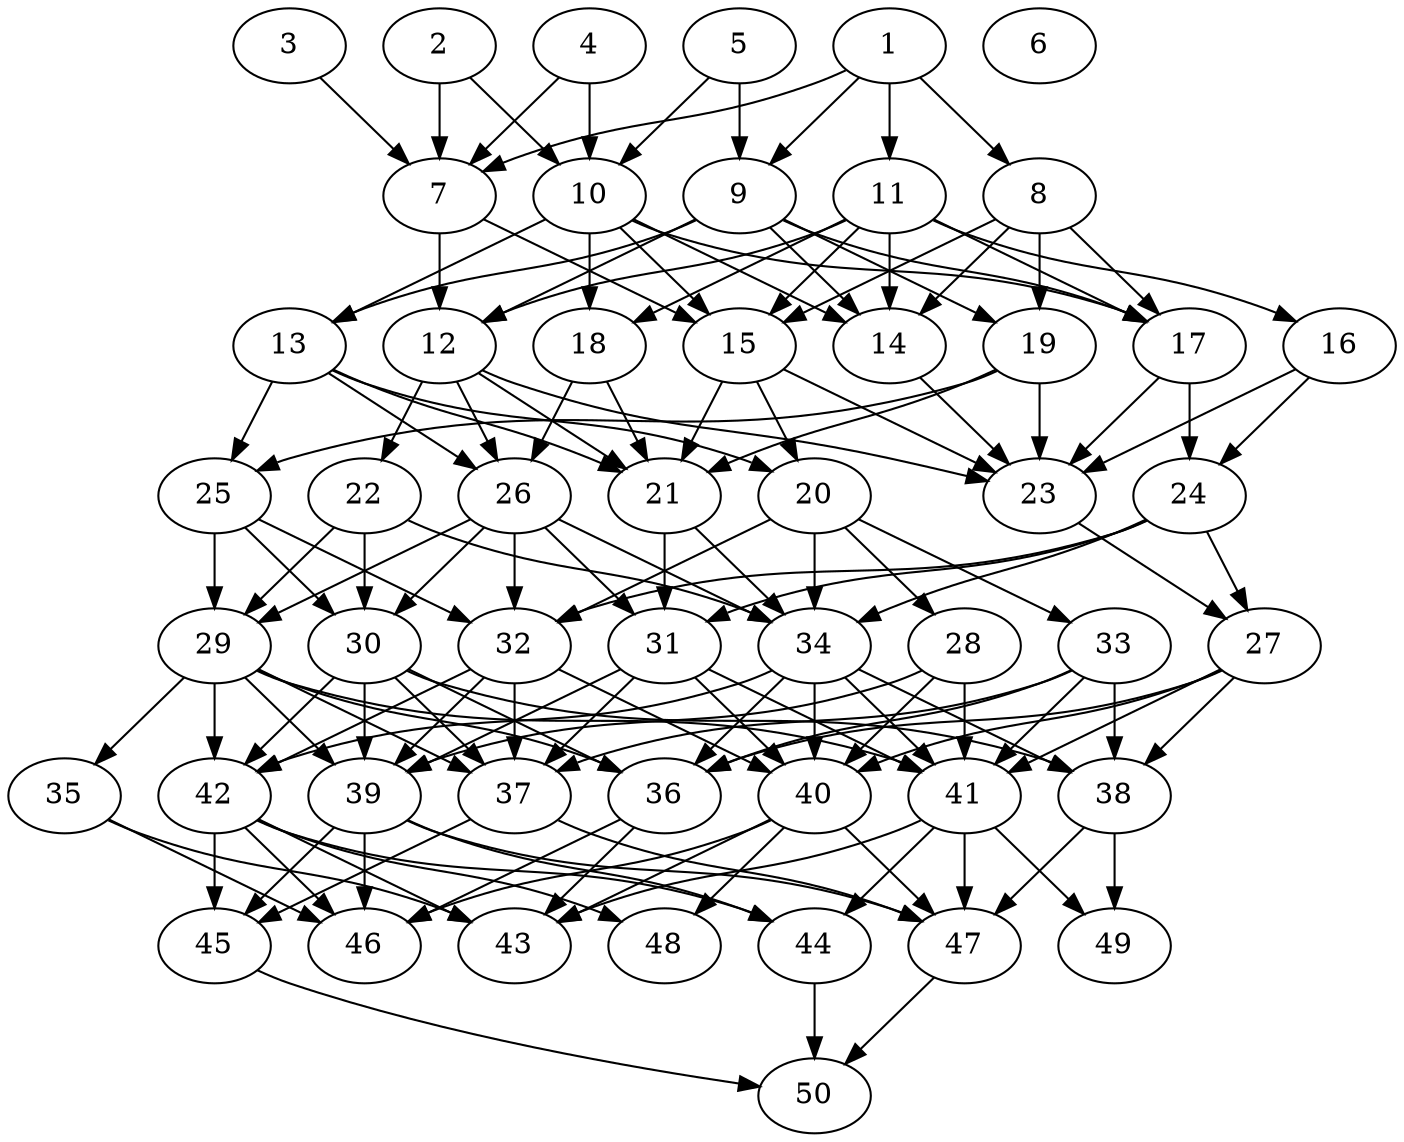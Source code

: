 // DAG automatically generated by daggen at Thu Oct  3 14:07:57 2019
// ./daggen --dot -n 50 --ccr 0.5 --fat 0.5 --regular 0.7 --density 0.7 --mindata 5242880 --maxdata 52428800 
digraph G {
  1 [size="32946176", alpha="0.03", expect_size="16473088"] 
  1 -> 7 [size ="16473088"]
  1 -> 8 [size ="16473088"]
  1 -> 9 [size ="16473088"]
  1 -> 11 [size ="16473088"]
  2 [size="39362560", alpha="0.04", expect_size="19681280"] 
  2 -> 7 [size ="19681280"]
  2 -> 10 [size ="19681280"]
  3 [size="91580416", alpha="0.08", expect_size="45790208"] 
  3 -> 7 [size ="45790208"]
  4 [size="102543360", alpha="0.04", expect_size="51271680"] 
  4 -> 7 [size ="51271680"]
  4 -> 10 [size ="51271680"]
  5 [size="21540864", alpha="0.00", expect_size="10770432"] 
  5 -> 9 [size ="10770432"]
  5 -> 10 [size ="10770432"]
  6 [size="12376064", alpha="0.13", expect_size="6188032"] 
  7 [size="60852224", alpha="0.18", expect_size="30426112"] 
  7 -> 12 [size ="30426112"]
  7 -> 15 [size ="30426112"]
  8 [size="58388480", alpha="0.07", expect_size="29194240"] 
  8 -> 14 [size ="29194240"]
  8 -> 15 [size ="29194240"]
  8 -> 17 [size ="29194240"]
  8 -> 19 [size ="29194240"]
  9 [size="74092544", alpha="0.01", expect_size="37046272"] 
  9 -> 12 [size ="37046272"]
  9 -> 13 [size ="37046272"]
  9 -> 14 [size ="37046272"]
  9 -> 17 [size ="37046272"]
  9 -> 19 [size ="37046272"]
  10 [size="69246976", alpha="0.14", expect_size="34623488"] 
  10 -> 13 [size ="34623488"]
  10 -> 14 [size ="34623488"]
  10 -> 15 [size ="34623488"]
  10 -> 17 [size ="34623488"]
  10 -> 18 [size ="34623488"]
  11 [size="19730432", alpha="0.11", expect_size="9865216"] 
  11 -> 12 [size ="9865216"]
  11 -> 14 [size ="9865216"]
  11 -> 15 [size ="9865216"]
  11 -> 16 [size ="9865216"]
  11 -> 17 [size ="9865216"]
  11 -> 18 [size ="9865216"]
  12 [size="35338240", alpha="0.19", expect_size="17669120"] 
  12 -> 21 [size ="17669120"]
  12 -> 22 [size ="17669120"]
  12 -> 23 [size ="17669120"]
  12 -> 26 [size ="17669120"]
  13 [size="55994368", alpha="0.06", expect_size="27997184"] 
  13 -> 20 [size ="27997184"]
  13 -> 21 [size ="27997184"]
  13 -> 25 [size ="27997184"]
  13 -> 26 [size ="27997184"]
  14 [size="91815936", alpha="0.18", expect_size="45907968"] 
  14 -> 23 [size ="45907968"]
  15 [size="16842752", alpha="0.18", expect_size="8421376"] 
  15 -> 20 [size ="8421376"]
  15 -> 21 [size ="8421376"]
  15 -> 23 [size ="8421376"]
  16 [size="17182720", alpha="0.00", expect_size="8591360"] 
  16 -> 23 [size ="8591360"]
  16 -> 24 [size ="8591360"]
  17 [size="77981696", alpha="0.18", expect_size="38990848"] 
  17 -> 23 [size ="38990848"]
  17 -> 24 [size ="38990848"]
  18 [size="67426304", alpha="0.07", expect_size="33713152"] 
  18 -> 21 [size ="33713152"]
  18 -> 26 [size ="33713152"]
  19 [size="98893824", alpha="0.11", expect_size="49446912"] 
  19 -> 21 [size ="49446912"]
  19 -> 23 [size ="49446912"]
  19 -> 25 [size ="49446912"]
  20 [size="104108032", alpha="0.14", expect_size="52054016"] 
  20 -> 28 [size ="52054016"]
  20 -> 32 [size ="52054016"]
  20 -> 33 [size ="52054016"]
  20 -> 34 [size ="52054016"]
  21 [size="76953600", alpha="0.02", expect_size="38476800"] 
  21 -> 31 [size ="38476800"]
  21 -> 34 [size ="38476800"]
  22 [size="34551808", alpha="0.16", expect_size="17275904"] 
  22 -> 29 [size ="17275904"]
  22 -> 30 [size ="17275904"]
  22 -> 34 [size ="17275904"]
  23 [size="30443520", alpha="0.07", expect_size="15221760"] 
  23 -> 27 [size ="15221760"]
  24 [size="57591808", alpha="0.18", expect_size="28795904"] 
  24 -> 27 [size ="28795904"]
  24 -> 31 [size ="28795904"]
  24 -> 32 [size ="28795904"]
  24 -> 34 [size ="28795904"]
  25 [size="47331328", alpha="0.11", expect_size="23665664"] 
  25 -> 29 [size ="23665664"]
  25 -> 30 [size ="23665664"]
  25 -> 32 [size ="23665664"]
  26 [size="35958784", alpha="0.05", expect_size="17979392"] 
  26 -> 29 [size ="17979392"]
  26 -> 30 [size ="17979392"]
  26 -> 31 [size ="17979392"]
  26 -> 32 [size ="17979392"]
  26 -> 34 [size ="17979392"]
  27 [size="35966976", alpha="0.09", expect_size="17983488"] 
  27 -> 36 [size ="17983488"]
  27 -> 38 [size ="17983488"]
  27 -> 40 [size ="17983488"]
  27 -> 41 [size ="17983488"]
  28 [size="28807168", alpha="0.03", expect_size="14403584"] 
  28 -> 39 [size ="14403584"]
  28 -> 40 [size ="14403584"]
  28 -> 41 [size ="14403584"]
  29 [size="62521344", alpha="0.11", expect_size="31260672"] 
  29 -> 35 [size ="31260672"]
  29 -> 36 [size ="31260672"]
  29 -> 37 [size ="31260672"]
  29 -> 39 [size ="31260672"]
  29 -> 41 [size ="31260672"]
  29 -> 42 [size ="31260672"]
  30 [size="20568064", alpha="0.11", expect_size="10284032"] 
  30 -> 36 [size ="10284032"]
  30 -> 37 [size ="10284032"]
  30 -> 38 [size ="10284032"]
  30 -> 39 [size ="10284032"]
  30 -> 42 [size ="10284032"]
  31 [size="87883776", alpha="0.13", expect_size="43941888"] 
  31 -> 37 [size ="43941888"]
  31 -> 39 [size ="43941888"]
  31 -> 40 [size ="43941888"]
  31 -> 41 [size ="43941888"]
  32 [size="98185216", alpha="0.01", expect_size="49092608"] 
  32 -> 37 [size ="49092608"]
  32 -> 39 [size ="49092608"]
  32 -> 40 [size ="49092608"]
  32 -> 42 [size ="49092608"]
  33 [size="80347136", alpha="0.18", expect_size="40173568"] 
  33 -> 36 [size ="40173568"]
  33 -> 37 [size ="40173568"]
  33 -> 38 [size ="40173568"]
  33 -> 41 [size ="40173568"]
  34 [size="21098496", alpha="0.12", expect_size="10549248"] 
  34 -> 36 [size ="10549248"]
  34 -> 38 [size ="10549248"]
  34 -> 40 [size ="10549248"]
  34 -> 41 [size ="10549248"]
  34 -> 42 [size ="10549248"]
  35 [size="12492800", alpha="0.08", expect_size="6246400"] 
  35 -> 43 [size ="6246400"]
  35 -> 46 [size ="6246400"]
  36 [size="65587200", alpha="0.05", expect_size="32793600"] 
  36 -> 43 [size ="32793600"]
  36 -> 46 [size ="32793600"]
  37 [size="87902208", alpha="0.17", expect_size="43951104"] 
  37 -> 45 [size ="43951104"]
  37 -> 47 [size ="43951104"]
  38 [size="35434496", alpha="0.00", expect_size="17717248"] 
  38 -> 47 [size ="17717248"]
  38 -> 49 [size ="17717248"]
  39 [size="50460672", alpha="0.02", expect_size="25230336"] 
  39 -> 44 [size ="25230336"]
  39 -> 45 [size ="25230336"]
  39 -> 46 [size ="25230336"]
  39 -> 47 [size ="25230336"]
  40 [size="102213632", alpha="0.04", expect_size="51106816"] 
  40 -> 43 [size ="51106816"]
  40 -> 46 [size ="51106816"]
  40 -> 47 [size ="51106816"]
  40 -> 48 [size ="51106816"]
  41 [size="60712960", alpha="0.00", expect_size="30356480"] 
  41 -> 43 [size ="30356480"]
  41 -> 44 [size ="30356480"]
  41 -> 47 [size ="30356480"]
  41 -> 49 [size ="30356480"]
  42 [size="29577216", alpha="0.02", expect_size="14788608"] 
  42 -> 43 [size ="14788608"]
  42 -> 44 [size ="14788608"]
  42 -> 45 [size ="14788608"]
  42 -> 46 [size ="14788608"]
  42 -> 48 [size ="14788608"]
  43 [size="33660928", alpha="0.07", expect_size="16830464"] 
  44 [size="24100864", alpha="0.03", expect_size="12050432"] 
  44 -> 50 [size ="12050432"]
  45 [size="82227200", alpha="0.06", expect_size="41113600"] 
  45 -> 50 [size ="41113600"]
  46 [size="25657344", alpha="0.15", expect_size="12828672"] 
  47 [size="49833984", alpha="0.09", expect_size="24916992"] 
  47 -> 50 [size ="24916992"]
  48 [size="33507328", alpha="0.07", expect_size="16753664"] 
  49 [size="33624064", alpha="0.16", expect_size="16812032"] 
  50 [size="44216320", alpha="0.07", expect_size="22108160"] 
}
